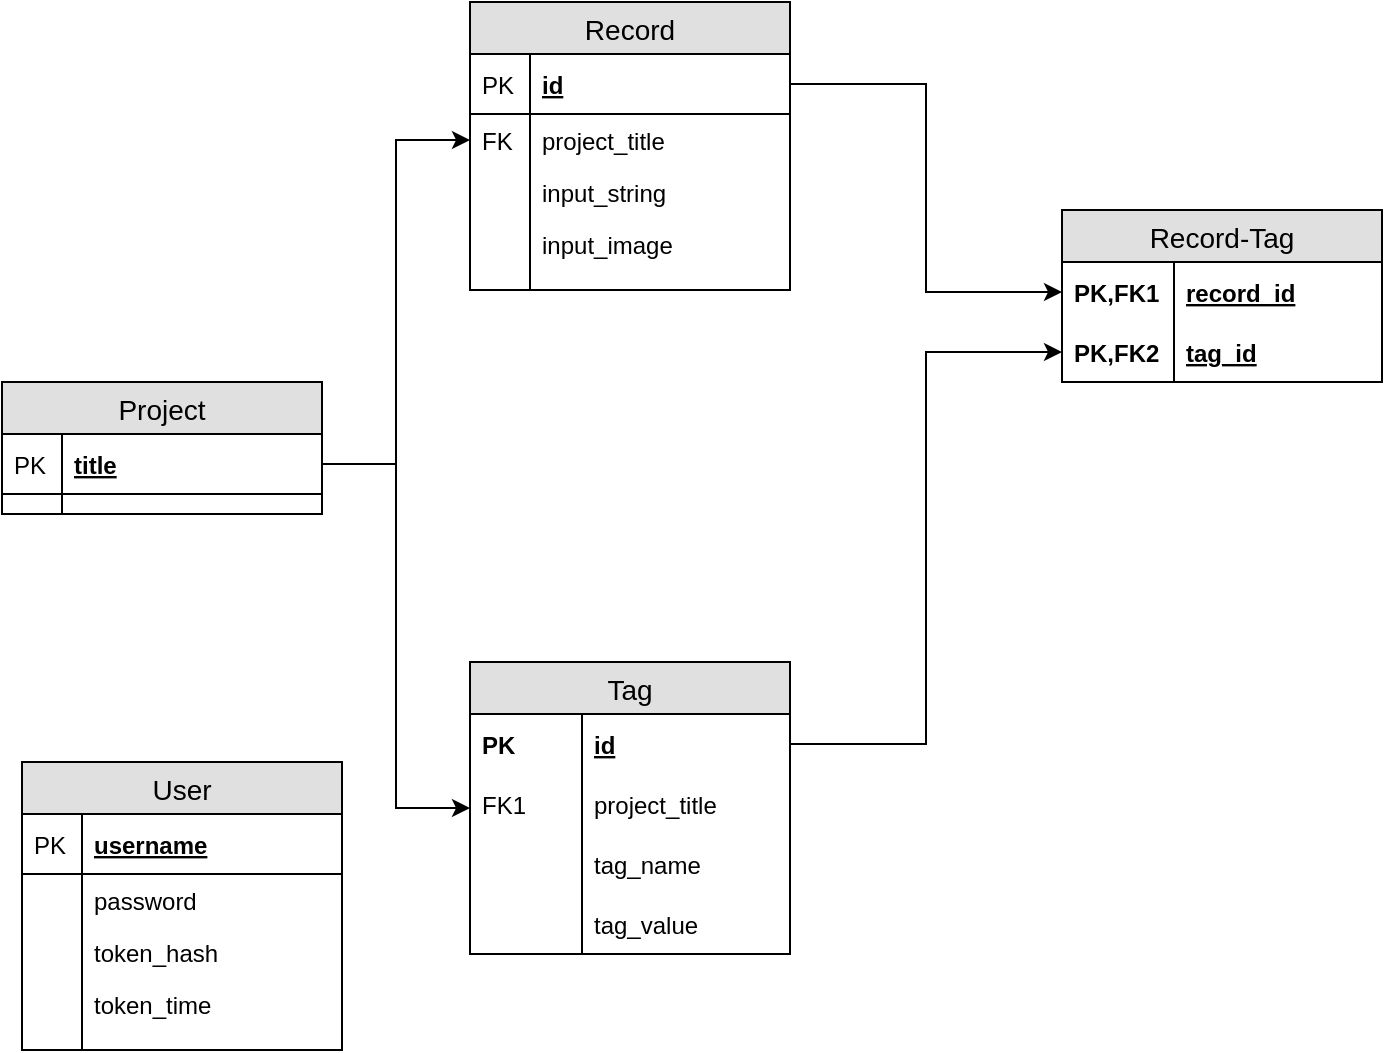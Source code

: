 <mxfile version="12.8.8" type="github"><diagram id="N31h2KfVYdUHNBzqXbnv" name="Page-1"><mxGraphModel dx="1422" dy="794" grid="1" gridSize="10" guides="1" tooltips="1" connect="1" arrows="1" fold="1" page="1" pageScale="1" pageWidth="827" pageHeight="1169" math="0" shadow="0"><root><mxCell id="0"/><mxCell id="1" parent="0"/><mxCell id="IGm-HAUxAioP37mmXYt8-62" style="edgeStyle=orthogonalEdgeStyle;rounded=0;orthogonalLoop=1;jettySize=auto;html=1;exitX=1;exitY=0.5;exitDx=0;exitDy=0;entryX=0;entryY=0.5;entryDx=0;entryDy=0;" edge="1" parent="1" source="IGm-HAUxAioP37mmXYt8-13" target="IGm-HAUxAioP37mmXYt8-60"><mxGeometry relative="1" as="geometry"><mxPoint x="500" y="130" as="targetPoint"/></mxGeometry></mxCell><mxCell id="IGm-HAUxAioP37mmXYt8-144" style="edgeStyle=orthogonalEdgeStyle;rounded=0;orthogonalLoop=1;jettySize=auto;html=1;exitX=1;exitY=0.5;exitDx=0;exitDy=0;entryX=0;entryY=0.5;entryDx=0;entryDy=0;fontFamily=Helvetica;" edge="1" parent="1" source="IGm-HAUxAioP37mmXYt8-2" target="IGm-HAUxAioP37mmXYt8-121"><mxGeometry relative="1" as="geometry"/></mxCell><mxCell id="IGm-HAUxAioP37mmXYt8-1" value="Project" style="swimlane;fontStyle=0;childLayout=stackLayout;horizontal=1;startSize=26;fillColor=#e0e0e0;horizontalStack=0;resizeParent=1;resizeParentMax=0;resizeLast=0;collapsible=1;marginBottom=0;swimlaneFillColor=#ffffff;align=center;fontSize=14;" vertex="1" parent="1"><mxGeometry x="20" y="240" width="160" height="66" as="geometry"/></mxCell><mxCell id="IGm-HAUxAioP37mmXYt8-2" value="title" style="shape=partialRectangle;top=0;left=0;right=0;bottom=1;align=left;verticalAlign=middle;fillColor=none;spacingLeft=34;spacingRight=4;overflow=hidden;rotatable=0;points=[[0,0.5],[1,0.5]];portConstraint=eastwest;dropTarget=0;fontStyle=5;fontSize=12;" vertex="1" parent="IGm-HAUxAioP37mmXYt8-1"><mxGeometry y="26" width="160" height="30" as="geometry"/></mxCell><mxCell id="IGm-HAUxAioP37mmXYt8-3" value="PK" style="shape=partialRectangle;top=0;left=0;bottom=0;fillColor=none;align=left;verticalAlign=middle;spacingLeft=4;spacingRight=4;overflow=hidden;rotatable=0;points=[];portConstraint=eastwest;part=1;fontSize=12;" vertex="1" connectable="0" parent="IGm-HAUxAioP37mmXYt8-2"><mxGeometry width="30" height="30" as="geometry"/></mxCell><mxCell id="IGm-HAUxAioP37mmXYt8-10" value="" style="shape=partialRectangle;top=0;left=0;right=0;bottom=0;align=left;verticalAlign=top;fillColor=none;spacingLeft=34;spacingRight=4;overflow=hidden;rotatable=0;points=[[0,0.5],[1,0.5]];portConstraint=eastwest;dropTarget=0;fontSize=12;" vertex="1" parent="IGm-HAUxAioP37mmXYt8-1"><mxGeometry y="56" width="160" height="10" as="geometry"/></mxCell><mxCell id="IGm-HAUxAioP37mmXYt8-11" value="" style="shape=partialRectangle;top=0;left=0;bottom=0;fillColor=none;align=left;verticalAlign=top;spacingLeft=4;spacingRight=4;overflow=hidden;rotatable=0;points=[];portConstraint=eastwest;part=1;fontSize=12;" vertex="1" connectable="0" parent="IGm-HAUxAioP37mmXYt8-10"><mxGeometry width="30" height="10" as="geometry"/></mxCell><mxCell id="IGm-HAUxAioP37mmXYt8-183" style="edgeStyle=orthogonalEdgeStyle;rounded=0;orthogonalLoop=1;jettySize=auto;html=1;exitX=1;exitY=0.5;exitDx=0;exitDy=0;fontFamily=Helvetica;" edge="1" parent="1" source="IGm-HAUxAioP37mmXYt8-122" target="IGm-HAUxAioP37mmXYt8-48"><mxGeometry relative="1" as="geometry"/></mxCell><mxCell id="IGm-HAUxAioP37mmXYt8-47" value="Record-Tag" style="swimlane;fontStyle=0;childLayout=stackLayout;horizontal=1;startSize=26;fillColor=#e0e0e0;horizontalStack=0;resizeParent=1;resizeParentMax=0;resizeLast=0;collapsible=1;marginBottom=0;swimlaneFillColor=#ffffff;align=center;fontSize=14;" vertex="1" parent="1"><mxGeometry x="550" y="154" width="160" height="86" as="geometry"><mxRectangle x="630" y="360" width="100" height="26" as="alternateBounds"/></mxGeometry></mxCell><mxCell id="IGm-HAUxAioP37mmXYt8-60" value="record_id" style="shape=partialRectangle;top=0;left=0;right=0;bottom=0;align=left;verticalAlign=middle;fillColor=none;spacingLeft=60;spacingRight=4;overflow=hidden;rotatable=0;points=[[0,0.5],[1,0.5]];portConstraint=eastwest;dropTarget=0;fontStyle=5;fontSize=12;" vertex="1" parent="IGm-HAUxAioP37mmXYt8-47"><mxGeometry y="26" width="160" height="30" as="geometry"/></mxCell><mxCell id="IGm-HAUxAioP37mmXYt8-61" value="PK,FK1" style="shape=partialRectangle;fontStyle=1;top=0;left=0;bottom=0;fillColor=none;align=left;verticalAlign=middle;spacingLeft=4;spacingRight=4;overflow=hidden;rotatable=0;points=[];portConstraint=eastwest;part=1;fontSize=12;" vertex="1" connectable="0" parent="IGm-HAUxAioP37mmXYt8-60"><mxGeometry width="56" height="30" as="geometry"/></mxCell><mxCell id="IGm-HAUxAioP37mmXYt8-48" value="tag_id" style="shape=partialRectangle;top=0;left=0;right=0;bottom=0;align=left;verticalAlign=middle;fillColor=none;spacingLeft=60;spacingRight=4;overflow=hidden;rotatable=0;points=[[0,0.5],[1,0.5]];portConstraint=eastwest;dropTarget=0;fontStyle=5;fontSize=12;" vertex="1" parent="IGm-HAUxAioP37mmXYt8-47"><mxGeometry y="56" width="160" height="30" as="geometry"/></mxCell><mxCell id="IGm-HAUxAioP37mmXYt8-49" value="PK,FK2" style="shape=partialRectangle;fontStyle=1;top=0;left=0;bottom=0;fillColor=none;align=left;verticalAlign=middle;spacingLeft=4;spacingRight=4;overflow=hidden;rotatable=0;points=[];portConstraint=eastwest;part=1;fontSize=12;" vertex="1" connectable="0" parent="IGm-HAUxAioP37mmXYt8-48"><mxGeometry width="56" height="30" as="geometry"/></mxCell><mxCell id="IGm-HAUxAioP37mmXYt8-121" value="Tag" style="swimlane;fontStyle=0;childLayout=stackLayout;horizontal=1;startSize=26;fillColor=#e0e0e0;horizontalStack=0;resizeParent=1;resizeParentMax=0;resizeLast=0;collapsible=1;marginBottom=0;swimlaneFillColor=#ffffff;align=center;fontSize=14;" vertex="1" parent="1"><mxGeometry x="254" y="380" width="160" height="146" as="geometry"/></mxCell><mxCell id="IGm-HAUxAioP37mmXYt8-122" value="id" style="shape=partialRectangle;top=0;left=0;right=0;bottom=0;align=left;verticalAlign=middle;fillColor=none;spacingLeft=60;spacingRight=4;overflow=hidden;rotatable=0;points=[[0,0.5],[1,0.5]];portConstraint=eastwest;dropTarget=0;fontStyle=5;fontSize=12;" vertex="1" parent="IGm-HAUxAioP37mmXYt8-121"><mxGeometry y="26" width="160" height="30" as="geometry"/></mxCell><mxCell id="IGm-HAUxAioP37mmXYt8-123" value="PK" style="shape=partialRectangle;fontStyle=1;top=0;left=0;bottom=0;fillColor=none;align=left;verticalAlign=middle;spacingLeft=4;spacingRight=4;overflow=hidden;rotatable=0;points=[];portConstraint=eastwest;part=1;fontSize=12;" vertex="1" connectable="0" parent="IGm-HAUxAioP37mmXYt8-122"><mxGeometry width="56" height="30" as="geometry"/></mxCell><mxCell id="IGm-HAUxAioP37mmXYt8-181" value="project_title" style="shape=partialRectangle;top=0;left=0;right=0;bottom=0;align=left;verticalAlign=middle;fillColor=none;spacingLeft=60;spacingRight=4;overflow=hidden;rotatable=0;points=[[0,0.5],[1,0.5]];portConstraint=eastwest;dropTarget=0;fontStyle=0;fontSize=12;" vertex="1" parent="IGm-HAUxAioP37mmXYt8-121"><mxGeometry y="56" width="160" height="30" as="geometry"/></mxCell><mxCell id="IGm-HAUxAioP37mmXYt8-182" value="FK1" style="shape=partialRectangle;fontStyle=0;top=0;left=0;bottom=0;fillColor=none;align=left;verticalAlign=middle;spacingLeft=4;spacingRight=4;overflow=hidden;rotatable=0;points=[];portConstraint=eastwest;part=1;fontSize=12;" vertex="1" connectable="0" parent="IGm-HAUxAioP37mmXYt8-181"><mxGeometry width="56" height="30" as="geometry"/></mxCell><mxCell id="IGm-HAUxAioP37mmXYt8-124" value="tag_name" style="shape=partialRectangle;top=0;left=0;right=0;bottom=0;align=left;verticalAlign=middle;fillColor=none;spacingLeft=60;spacingRight=4;overflow=hidden;rotatable=0;points=[[0,0.5],[1,0.5]];portConstraint=eastwest;dropTarget=0;fontStyle=0;fontSize=12;" vertex="1" parent="IGm-HAUxAioP37mmXYt8-121"><mxGeometry y="86" width="160" height="30" as="geometry"/></mxCell><mxCell id="IGm-HAUxAioP37mmXYt8-125" value="" style="shape=partialRectangle;fontStyle=1;top=0;left=0;bottom=0;fillColor=none;align=left;verticalAlign=middle;spacingLeft=4;spacingRight=4;overflow=hidden;rotatable=0;points=[];portConstraint=eastwest;part=1;fontSize=12;" vertex="1" connectable="0" parent="IGm-HAUxAioP37mmXYt8-124"><mxGeometry width="56" height="30" as="geometry"/></mxCell><mxCell id="IGm-HAUxAioP37mmXYt8-179" value="tag_value" style="shape=partialRectangle;top=0;left=0;right=0;bottom=1;align=left;verticalAlign=middle;fillColor=none;spacingLeft=60;spacingRight=4;overflow=hidden;rotatable=0;points=[[0,0.5],[1,0.5]];portConstraint=eastwest;dropTarget=0;fontStyle=0;fontSize=12;" vertex="1" parent="IGm-HAUxAioP37mmXYt8-121"><mxGeometry y="116" width="160" height="30" as="geometry"/></mxCell><mxCell id="IGm-HAUxAioP37mmXYt8-180" value="" style="shape=partialRectangle;fontStyle=1;top=0;left=0;bottom=0;fillColor=none;align=left;verticalAlign=middle;spacingLeft=4;spacingRight=4;overflow=hidden;rotatable=0;points=[];portConstraint=eastwest;part=1;fontSize=12;" vertex="1" connectable="0" parent="IGm-HAUxAioP37mmXYt8-179"><mxGeometry width="56" height="30" as="geometry"/></mxCell><mxCell id="IGm-HAUxAioP37mmXYt8-68" value="User" style="swimlane;fontStyle=0;childLayout=stackLayout;horizontal=1;startSize=26;fillColor=#e0e0e0;horizontalStack=0;resizeParent=1;resizeParentMax=0;resizeLast=0;collapsible=1;marginBottom=0;swimlaneFillColor=#ffffff;align=center;fontSize=14;" vertex="1" parent="1"><mxGeometry x="30" y="430" width="160" height="144" as="geometry"/></mxCell><mxCell id="IGm-HAUxAioP37mmXYt8-69" value="username" style="shape=partialRectangle;top=0;left=0;right=0;bottom=1;align=left;verticalAlign=middle;fillColor=none;spacingLeft=34;spacingRight=4;overflow=hidden;rotatable=0;points=[[0,0.5],[1,0.5]];portConstraint=eastwest;dropTarget=0;fontStyle=5;fontSize=12;" vertex="1" parent="IGm-HAUxAioP37mmXYt8-68"><mxGeometry y="26" width="160" height="30" as="geometry"/></mxCell><mxCell id="IGm-HAUxAioP37mmXYt8-70" value="PK" style="shape=partialRectangle;top=0;left=0;bottom=0;fillColor=none;align=left;verticalAlign=middle;spacingLeft=4;spacingRight=4;overflow=hidden;rotatable=0;points=[];portConstraint=eastwest;part=1;fontSize=12;" vertex="1" connectable="0" parent="IGm-HAUxAioP37mmXYt8-69"><mxGeometry width="30" height="30" as="geometry"/></mxCell><mxCell id="IGm-HAUxAioP37mmXYt8-71" value="password" style="shape=partialRectangle;top=0;left=0;right=0;bottom=0;align=left;verticalAlign=top;fillColor=none;spacingLeft=34;spacingRight=4;overflow=hidden;rotatable=0;points=[[0,0.5],[1,0.5]];portConstraint=eastwest;dropTarget=0;fontSize=12;" vertex="1" parent="IGm-HAUxAioP37mmXYt8-68"><mxGeometry y="56" width="160" height="26" as="geometry"/></mxCell><mxCell id="IGm-HAUxAioP37mmXYt8-72" value="" style="shape=partialRectangle;top=0;left=0;bottom=0;fillColor=none;align=left;verticalAlign=top;spacingLeft=4;spacingRight=4;overflow=hidden;rotatable=0;points=[];portConstraint=eastwest;part=1;fontSize=12;" vertex="1" connectable="0" parent="IGm-HAUxAioP37mmXYt8-71"><mxGeometry width="30" height="26" as="geometry"/></mxCell><mxCell id="IGm-HAUxAioP37mmXYt8-73" value="token_hash" style="shape=partialRectangle;top=0;left=0;right=0;bottom=0;align=left;verticalAlign=top;fillColor=none;spacingLeft=34;spacingRight=4;overflow=hidden;rotatable=0;points=[[0,0.5],[1,0.5]];portConstraint=eastwest;dropTarget=0;fontSize=12;" vertex="1" parent="IGm-HAUxAioP37mmXYt8-68"><mxGeometry y="82" width="160" height="26" as="geometry"/></mxCell><mxCell id="IGm-HAUxAioP37mmXYt8-74" value="" style="shape=partialRectangle;top=0;left=0;bottom=0;fillColor=none;align=left;verticalAlign=top;spacingLeft=4;spacingRight=4;overflow=hidden;rotatable=0;points=[];portConstraint=eastwest;part=1;fontSize=12;" vertex="1" connectable="0" parent="IGm-HAUxAioP37mmXYt8-73"><mxGeometry width="30" height="26" as="geometry"/></mxCell><mxCell id="IGm-HAUxAioP37mmXYt8-75" value="token_time" style="shape=partialRectangle;top=0;left=0;right=0;bottom=0;align=left;verticalAlign=top;fillColor=none;spacingLeft=34;spacingRight=4;overflow=hidden;rotatable=0;points=[[0,0.5],[1,0.5]];portConstraint=eastwest;dropTarget=0;fontSize=12;" vertex="1" parent="IGm-HAUxAioP37mmXYt8-68"><mxGeometry y="108" width="160" height="26" as="geometry"/></mxCell><mxCell id="IGm-HAUxAioP37mmXYt8-76" value="" style="shape=partialRectangle;top=0;left=0;bottom=0;fillColor=none;align=left;verticalAlign=top;spacingLeft=4;spacingRight=4;overflow=hidden;rotatable=0;points=[];portConstraint=eastwest;part=1;fontSize=12;" vertex="1" connectable="0" parent="IGm-HAUxAioP37mmXYt8-75"><mxGeometry width="30" height="26" as="geometry"/></mxCell><mxCell id="IGm-HAUxAioP37mmXYt8-77" value="" style="shape=partialRectangle;top=0;left=0;right=0;bottom=0;align=left;verticalAlign=top;fillColor=none;spacingLeft=34;spacingRight=4;overflow=hidden;rotatable=0;points=[[0,0.5],[1,0.5]];portConstraint=eastwest;dropTarget=0;fontSize=12;" vertex="1" parent="IGm-HAUxAioP37mmXYt8-68"><mxGeometry y="134" width="160" height="10" as="geometry"/></mxCell><mxCell id="IGm-HAUxAioP37mmXYt8-78" value="" style="shape=partialRectangle;top=0;left=0;bottom=0;fillColor=none;align=left;verticalAlign=top;spacingLeft=4;spacingRight=4;overflow=hidden;rotatable=0;points=[];portConstraint=eastwest;part=1;fontSize=12;" vertex="1" connectable="0" parent="IGm-HAUxAioP37mmXYt8-77"><mxGeometry width="30" height="10" as="geometry"/></mxCell><mxCell id="IGm-HAUxAioP37mmXYt8-186" style="edgeStyle=orthogonalEdgeStyle;rounded=0;orthogonalLoop=1;jettySize=auto;html=1;exitX=1;exitY=0.5;exitDx=0;exitDy=0;entryX=0;entryY=0.5;entryDx=0;entryDy=0;fontFamily=Helvetica;" edge="1" parent="1" source="IGm-HAUxAioP37mmXYt8-2" target="IGm-HAUxAioP37mmXYt8-184"><mxGeometry relative="1" as="geometry"/></mxCell><mxCell id="IGm-HAUxAioP37mmXYt8-12" value="Record" style="swimlane;fontStyle=0;childLayout=stackLayout;horizontal=1;startSize=26;fillColor=#e0e0e0;horizontalStack=0;resizeParent=1;resizeParentMax=0;resizeLast=0;collapsible=1;marginBottom=0;swimlaneFillColor=#ffffff;align=center;fontSize=14;" vertex="1" parent="1"><mxGeometry x="254" y="50" width="160" height="144" as="geometry"/></mxCell><mxCell id="IGm-HAUxAioP37mmXYt8-13" value="id" style="shape=partialRectangle;top=0;left=0;right=0;bottom=1;align=left;verticalAlign=middle;fillColor=none;spacingLeft=34;spacingRight=4;overflow=hidden;rotatable=0;points=[[0,0.5],[1,0.5]];portConstraint=eastwest;dropTarget=0;fontStyle=5;fontSize=12;" vertex="1" parent="IGm-HAUxAioP37mmXYt8-12"><mxGeometry y="26" width="160" height="30" as="geometry"/></mxCell><mxCell id="IGm-HAUxAioP37mmXYt8-14" value="PK" style="shape=partialRectangle;top=0;left=0;bottom=0;fillColor=none;align=left;verticalAlign=middle;spacingLeft=4;spacingRight=4;overflow=hidden;rotatable=0;points=[];portConstraint=eastwest;part=1;fontSize=12;" vertex="1" connectable="0" parent="IGm-HAUxAioP37mmXYt8-13"><mxGeometry width="30" height="30" as="geometry"/></mxCell><mxCell id="IGm-HAUxAioP37mmXYt8-184" value="project_title" style="shape=partialRectangle;top=0;left=0;right=0;bottom=0;align=left;verticalAlign=top;fillColor=none;spacingLeft=34;spacingRight=4;overflow=hidden;rotatable=0;points=[[0,0.5],[1,0.5]];portConstraint=eastwest;dropTarget=0;fontSize=12;" vertex="1" parent="IGm-HAUxAioP37mmXYt8-12"><mxGeometry y="56" width="160" height="26" as="geometry"/></mxCell><mxCell id="IGm-HAUxAioP37mmXYt8-185" value="FK" style="shape=partialRectangle;top=0;left=0;bottom=0;fillColor=none;align=left;verticalAlign=top;spacingLeft=4;spacingRight=4;overflow=hidden;rotatable=0;points=[];portConstraint=eastwest;part=1;fontSize=12;" vertex="1" connectable="0" parent="IGm-HAUxAioP37mmXYt8-184"><mxGeometry width="30" height="26" as="geometry"/></mxCell><mxCell id="IGm-HAUxAioP37mmXYt8-15" value="input_string" style="shape=partialRectangle;top=0;left=0;right=0;bottom=0;align=left;verticalAlign=top;fillColor=none;spacingLeft=34;spacingRight=4;overflow=hidden;rotatable=0;points=[[0,0.5],[1,0.5]];portConstraint=eastwest;dropTarget=0;fontSize=12;" vertex="1" parent="IGm-HAUxAioP37mmXYt8-12"><mxGeometry y="82" width="160" height="26" as="geometry"/></mxCell><mxCell id="IGm-HAUxAioP37mmXYt8-16" value="" style="shape=partialRectangle;top=0;left=0;bottom=0;fillColor=none;align=left;verticalAlign=top;spacingLeft=4;spacingRight=4;overflow=hidden;rotatable=0;points=[];portConstraint=eastwest;part=1;fontSize=12;" vertex="1" connectable="0" parent="IGm-HAUxAioP37mmXYt8-15"><mxGeometry width="30" height="26" as="geometry"/></mxCell><mxCell id="IGm-HAUxAioP37mmXYt8-17" value="input_image" style="shape=partialRectangle;top=0;left=0;right=0;bottom=0;align=left;verticalAlign=top;fillColor=none;spacingLeft=34;spacingRight=4;overflow=hidden;rotatable=0;points=[[0,0.5],[1,0.5]];portConstraint=eastwest;dropTarget=0;fontSize=12;" vertex="1" parent="IGm-HAUxAioP37mmXYt8-12"><mxGeometry y="108" width="160" height="26" as="geometry"/></mxCell><mxCell id="IGm-HAUxAioP37mmXYt8-18" value="" style="shape=partialRectangle;top=0;left=0;bottom=0;fillColor=none;align=left;verticalAlign=top;spacingLeft=4;spacingRight=4;overflow=hidden;rotatable=0;points=[];portConstraint=eastwest;part=1;fontSize=12;" vertex="1" connectable="0" parent="IGm-HAUxAioP37mmXYt8-17"><mxGeometry width="30" height="26" as="geometry"/></mxCell><mxCell id="IGm-HAUxAioP37mmXYt8-21" value="" style="shape=partialRectangle;top=0;left=0;right=0;bottom=0;align=left;verticalAlign=top;fillColor=none;spacingLeft=34;spacingRight=4;overflow=hidden;rotatable=0;points=[[0,0.5],[1,0.5]];portConstraint=eastwest;dropTarget=0;fontSize=12;" vertex="1" parent="IGm-HAUxAioP37mmXYt8-12"><mxGeometry y="134" width="160" height="10" as="geometry"/></mxCell><mxCell id="IGm-HAUxAioP37mmXYt8-22" value="" style="shape=partialRectangle;top=0;left=0;bottom=0;fillColor=none;align=left;verticalAlign=top;spacingLeft=4;spacingRight=4;overflow=hidden;rotatable=0;points=[];portConstraint=eastwest;part=1;fontSize=12;" vertex="1" connectable="0" parent="IGm-HAUxAioP37mmXYt8-21"><mxGeometry width="30" height="10" as="geometry"/></mxCell></root></mxGraphModel></diagram></mxfile>